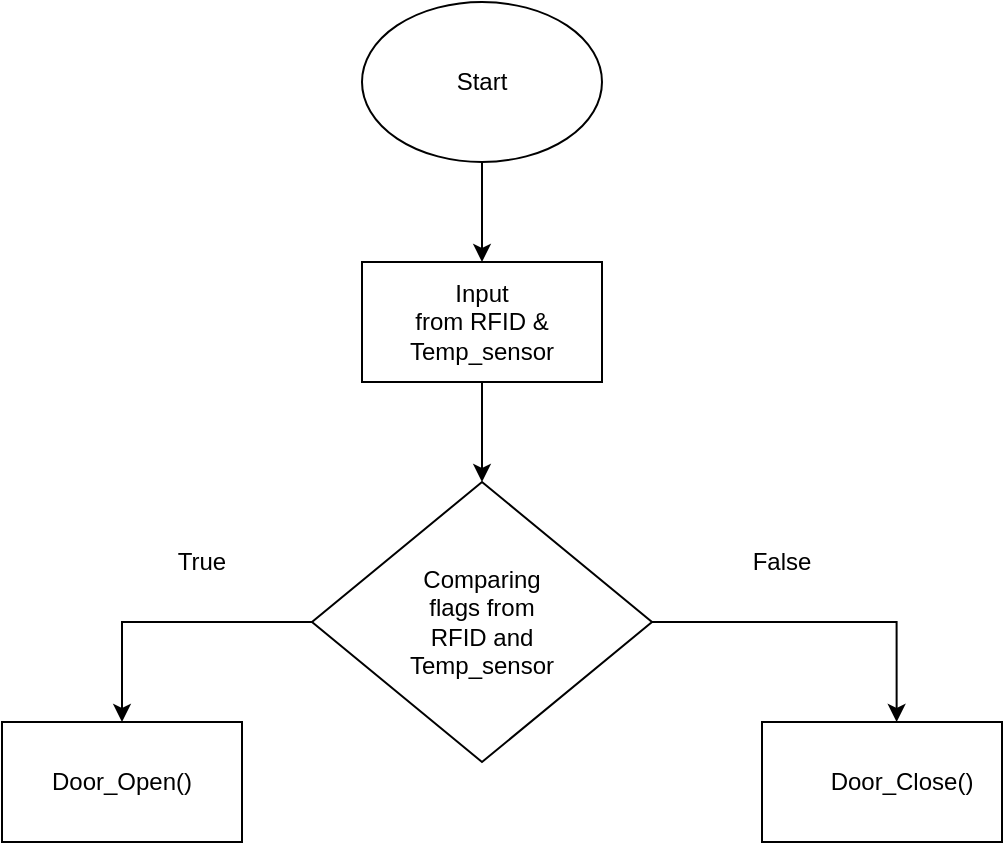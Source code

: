 <mxfile version="15.1.0" type="github">
  <diagram id="G19QM-FE5feUTglLi3jC" name="Page-1">
    <mxGraphModel dx="1022" dy="436" grid="1" gridSize="10" guides="1" tooltips="1" connect="1" arrows="1" fold="1" page="1" pageScale="1" pageWidth="827" pageHeight="1169" math="0" shadow="0">
      <root>
        <mxCell id="0" />
        <mxCell id="1" parent="0" />
        <mxCell id="sk36xTN6No9JStmsrsv5-3" style="edgeStyle=orthogonalEdgeStyle;rounded=0;orthogonalLoop=1;jettySize=auto;html=1;exitX=0.5;exitY=1;exitDx=0;exitDy=0;entryX=0.5;entryY=0;entryDx=0;entryDy=0;" edge="1" parent="1" source="sk36xTN6No9JStmsrsv5-1" target="sk36xTN6No9JStmsrsv5-2">
          <mxGeometry relative="1" as="geometry" />
        </mxCell>
        <mxCell id="sk36xTN6No9JStmsrsv5-1" value="" style="ellipse;whiteSpace=wrap;html=1;" vertex="1" parent="1">
          <mxGeometry x="330" y="90" width="120" height="80" as="geometry" />
        </mxCell>
        <mxCell id="sk36xTN6No9JStmsrsv5-7" style="edgeStyle=orthogonalEdgeStyle;rounded=0;orthogonalLoop=1;jettySize=auto;html=1;exitX=0.5;exitY=1;exitDx=0;exitDy=0;entryX=0.5;entryY=0;entryDx=0;entryDy=0;" edge="1" parent="1" source="sk36xTN6No9JStmsrsv5-2" target="sk36xTN6No9JStmsrsv5-6">
          <mxGeometry relative="1" as="geometry" />
        </mxCell>
        <mxCell id="sk36xTN6No9JStmsrsv5-2" value="" style="rounded=0;whiteSpace=wrap;html=1;" vertex="1" parent="1">
          <mxGeometry x="330" y="220" width="120" height="60" as="geometry" />
        </mxCell>
        <mxCell id="sk36xTN6No9JStmsrsv5-4" value="Start" style="text;html=1;strokeColor=none;fillColor=none;align=center;verticalAlign=middle;whiteSpace=wrap;rounded=0;" vertex="1" parent="1">
          <mxGeometry x="370" y="120" width="40" height="20" as="geometry" />
        </mxCell>
        <mxCell id="sk36xTN6No9JStmsrsv5-5" value="Input&lt;br&gt;from RFID &amp;amp; Temp_sensor" style="text;html=1;strokeColor=none;fillColor=none;align=center;verticalAlign=middle;whiteSpace=wrap;rounded=0;" vertex="1" parent="1">
          <mxGeometry x="370" y="240" width="40" height="20" as="geometry" />
        </mxCell>
        <mxCell id="sk36xTN6No9JStmsrsv5-13" style="edgeStyle=orthogonalEdgeStyle;rounded=0;orthogonalLoop=1;jettySize=auto;html=1;exitX=0;exitY=0.5;exitDx=0;exitDy=0;entryX=0.5;entryY=0;entryDx=0;entryDy=0;" edge="1" parent="1" source="sk36xTN6No9JStmsrsv5-6" target="sk36xTN6No9JStmsrsv5-11">
          <mxGeometry relative="1" as="geometry" />
        </mxCell>
        <mxCell id="sk36xTN6No9JStmsrsv5-14" style="edgeStyle=orthogonalEdgeStyle;rounded=0;orthogonalLoop=1;jettySize=auto;html=1;exitX=1;exitY=0.5;exitDx=0;exitDy=0;entryX=0.561;entryY=0;entryDx=0;entryDy=0;entryPerimeter=0;" edge="1" parent="1" source="sk36xTN6No9JStmsrsv5-6" target="sk36xTN6No9JStmsrsv5-12">
          <mxGeometry relative="1" as="geometry" />
        </mxCell>
        <mxCell id="sk36xTN6No9JStmsrsv5-6" value="" style="rhombus;whiteSpace=wrap;html=1;" vertex="1" parent="1">
          <mxGeometry x="305" y="330" width="170" height="140" as="geometry" />
        </mxCell>
        <mxCell id="sk36xTN6No9JStmsrsv5-9" value="Comparing flags from RFID and Temp_sensor" style="text;html=1;strokeColor=none;fillColor=none;align=center;verticalAlign=middle;whiteSpace=wrap;rounded=0;" vertex="1" parent="1">
          <mxGeometry x="370" y="390" width="40" height="20" as="geometry" />
        </mxCell>
        <mxCell id="sk36xTN6No9JStmsrsv5-11" value="" style="rounded=0;whiteSpace=wrap;html=1;" vertex="1" parent="1">
          <mxGeometry x="150" y="450" width="120" height="60" as="geometry" />
        </mxCell>
        <mxCell id="sk36xTN6No9JStmsrsv5-12" value="" style="rounded=0;whiteSpace=wrap;html=1;" vertex="1" parent="1">
          <mxGeometry x="530" y="450" width="120" height="60" as="geometry" />
        </mxCell>
        <mxCell id="sk36xTN6No9JStmsrsv5-15" value="True" style="text;html=1;strokeColor=none;fillColor=none;align=center;verticalAlign=middle;whiteSpace=wrap;rounded=0;" vertex="1" parent="1">
          <mxGeometry x="230" y="360" width="40" height="20" as="geometry" />
        </mxCell>
        <mxCell id="sk36xTN6No9JStmsrsv5-16" value="False" style="text;html=1;strokeColor=none;fillColor=none;align=center;verticalAlign=middle;whiteSpace=wrap;rounded=0;" vertex="1" parent="1">
          <mxGeometry x="520" y="360" width="40" height="20" as="geometry" />
        </mxCell>
        <mxCell id="sk36xTN6No9JStmsrsv5-17" value="Door_Open()" style="text;html=1;strokeColor=none;fillColor=none;align=center;verticalAlign=middle;whiteSpace=wrap;rounded=0;" vertex="1" parent="1">
          <mxGeometry x="190" y="470" width="40" height="20" as="geometry" />
        </mxCell>
        <mxCell id="sk36xTN6No9JStmsrsv5-18" value="Door_Close()" style="text;html=1;strokeColor=none;fillColor=none;align=center;verticalAlign=middle;whiteSpace=wrap;rounded=0;" vertex="1" parent="1">
          <mxGeometry x="580" y="470" width="40" height="20" as="geometry" />
        </mxCell>
      </root>
    </mxGraphModel>
  </diagram>
</mxfile>
